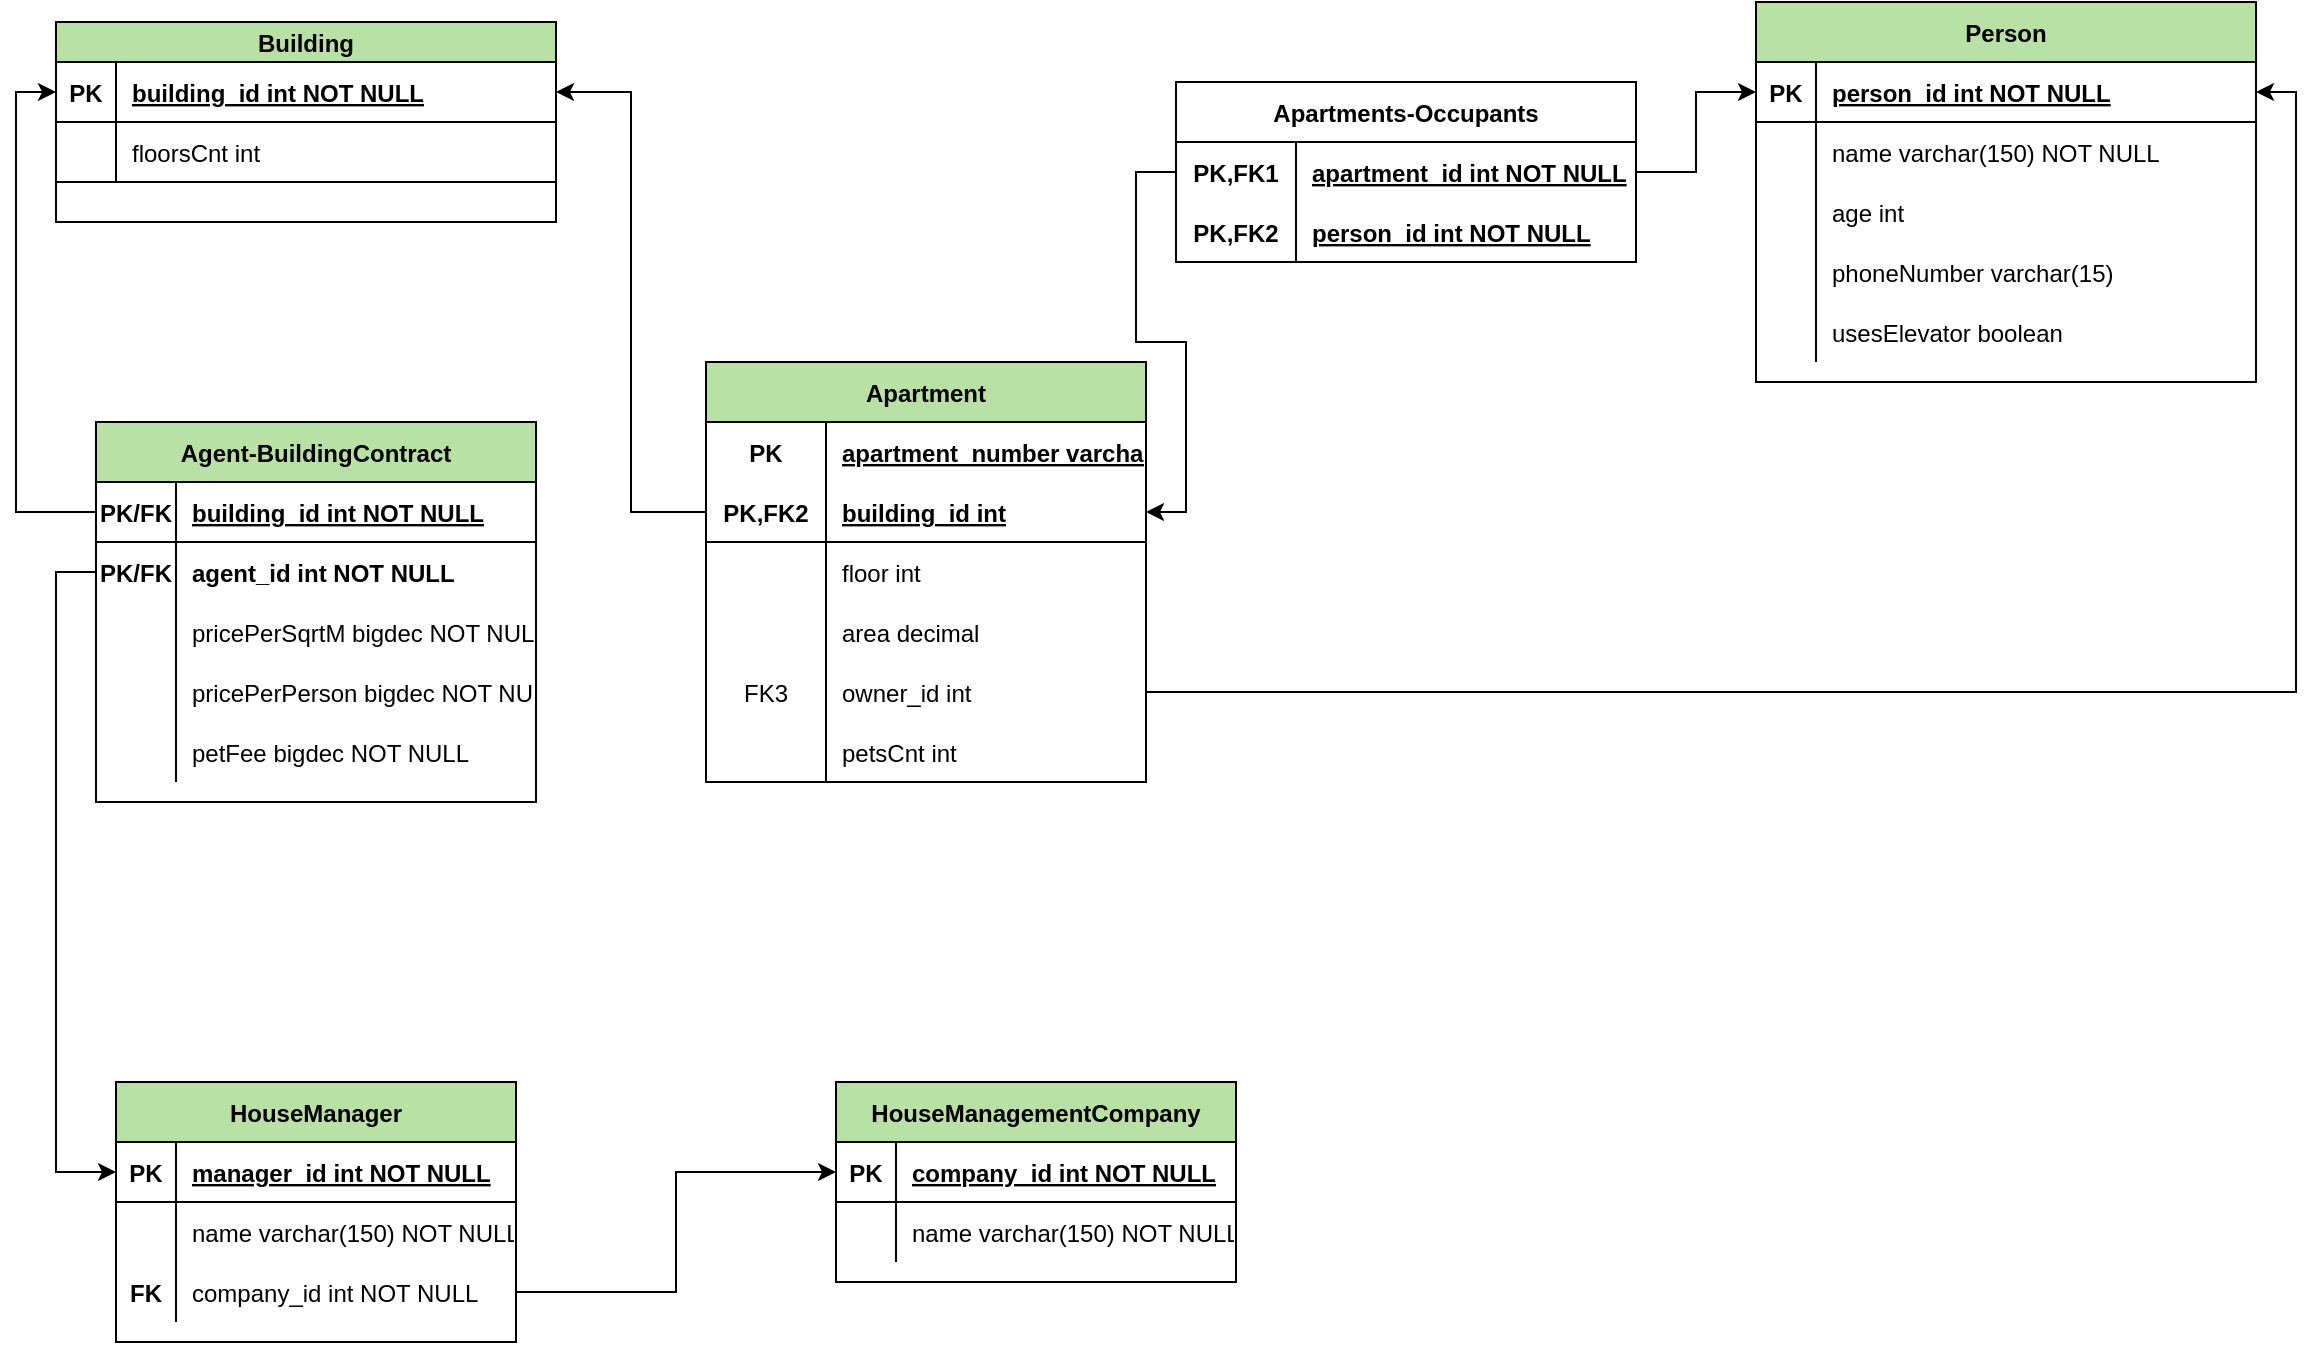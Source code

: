 <mxfile version="20.8.10" type="device"><diagram id="R2lEEEUBdFMjLlhIrx00" name="Page-1"><mxGraphModel dx="1720" dy="732" grid="1" gridSize="10" guides="1" tooltips="1" connect="1" arrows="1" fold="1" page="1" pageScale="1" pageWidth="850" pageHeight="1100" math="0" shadow="0" extFonts="Permanent Marker^https://fonts.googleapis.com/css?family=Permanent+Marker"><root><mxCell id="0"/><mxCell id="1" parent="0"/><mxCell id="C-vyLk0tnHw3VtMMgP7b-2" value="Person" style="shape=table;startSize=30;container=1;collapsible=1;childLayout=tableLayout;fixedRows=1;rowLines=0;fontStyle=1;align=center;resizeLast=1;fillColor=#B9E0A5;" parent="1" vertex="1"><mxGeometry x="950" y="30" width="250" height="190" as="geometry"/></mxCell><mxCell id="C-vyLk0tnHw3VtMMgP7b-3" value="" style="shape=partialRectangle;collapsible=0;dropTarget=0;pointerEvents=0;fillColor=none;points=[[0,0.5],[1,0.5]];portConstraint=eastwest;top=0;left=0;right=0;bottom=1;" parent="C-vyLk0tnHw3VtMMgP7b-2" vertex="1"><mxGeometry y="30" width="250" height="30" as="geometry"/></mxCell><mxCell id="C-vyLk0tnHw3VtMMgP7b-4" value="PK" style="shape=partialRectangle;overflow=hidden;connectable=0;fillColor=none;top=0;left=0;bottom=0;right=0;fontStyle=1;" parent="C-vyLk0tnHw3VtMMgP7b-3" vertex="1"><mxGeometry width="30" height="30" as="geometry"><mxRectangle width="30" height="30" as="alternateBounds"/></mxGeometry></mxCell><mxCell id="C-vyLk0tnHw3VtMMgP7b-5" value="person_id int NOT NULL " style="shape=partialRectangle;overflow=hidden;connectable=0;fillColor=none;top=0;left=0;bottom=0;right=0;align=left;spacingLeft=6;fontStyle=5;" parent="C-vyLk0tnHw3VtMMgP7b-3" vertex="1"><mxGeometry x="30" width="220" height="30" as="geometry"><mxRectangle width="220" height="30" as="alternateBounds"/></mxGeometry></mxCell><mxCell id="18AS3pqEnBrreB0X0TO9-52" style="shape=partialRectangle;collapsible=0;dropTarget=0;pointerEvents=0;fillColor=none;points=[[0,0.5],[1,0.5]];portConstraint=eastwest;top=0;left=0;right=0;bottom=0;" parent="C-vyLk0tnHw3VtMMgP7b-2" vertex="1"><mxGeometry y="60" width="250" height="30" as="geometry"/></mxCell><mxCell id="18AS3pqEnBrreB0X0TO9-53" style="shape=partialRectangle;overflow=hidden;connectable=0;fillColor=none;top=0;left=0;bottom=0;right=0;" parent="18AS3pqEnBrreB0X0TO9-52" vertex="1"><mxGeometry width="30" height="30" as="geometry"><mxRectangle width="30" height="30" as="alternateBounds"/></mxGeometry></mxCell><mxCell id="18AS3pqEnBrreB0X0TO9-54" value="name varchar(150) NOT NULL" style="shape=partialRectangle;overflow=hidden;connectable=0;fillColor=none;top=0;left=0;bottom=0;right=0;align=left;spacingLeft=6;" parent="18AS3pqEnBrreB0X0TO9-52" vertex="1"><mxGeometry x="30" width="220" height="30" as="geometry"><mxRectangle width="220" height="30" as="alternateBounds"/></mxGeometry></mxCell><mxCell id="C-vyLk0tnHw3VtMMgP7b-9" value="" style="shape=partialRectangle;collapsible=0;dropTarget=0;pointerEvents=0;fillColor=none;points=[[0,0.5],[1,0.5]];portConstraint=eastwest;top=0;left=0;right=0;bottom=0;" parent="C-vyLk0tnHw3VtMMgP7b-2" vertex="1"><mxGeometry y="90" width="250" height="30" as="geometry"/></mxCell><mxCell id="C-vyLk0tnHw3VtMMgP7b-10" value="" style="shape=partialRectangle;overflow=hidden;connectable=0;fillColor=none;top=0;left=0;bottom=0;right=0;" parent="C-vyLk0tnHw3VtMMgP7b-9" vertex="1"><mxGeometry width="30" height="30" as="geometry"><mxRectangle width="30" height="30" as="alternateBounds"/></mxGeometry></mxCell><mxCell id="C-vyLk0tnHw3VtMMgP7b-11" value="age int" style="shape=partialRectangle;overflow=hidden;connectable=0;fillColor=none;top=0;left=0;bottom=0;right=0;align=left;spacingLeft=6;" parent="C-vyLk0tnHw3VtMMgP7b-9" vertex="1"><mxGeometry x="30" width="220" height="30" as="geometry"><mxRectangle width="220" height="30" as="alternateBounds"/></mxGeometry></mxCell><mxCell id="18AS3pqEnBrreB0X0TO9-55" style="shape=partialRectangle;collapsible=0;dropTarget=0;pointerEvents=0;fillColor=none;points=[[0,0.5],[1,0.5]];portConstraint=eastwest;top=0;left=0;right=0;bottom=0;" parent="C-vyLk0tnHw3VtMMgP7b-2" vertex="1"><mxGeometry y="120" width="250" height="30" as="geometry"/></mxCell><mxCell id="18AS3pqEnBrreB0X0TO9-56" style="shape=partialRectangle;overflow=hidden;connectable=0;fillColor=none;top=0;left=0;bottom=0;right=0;" parent="18AS3pqEnBrreB0X0TO9-55" vertex="1"><mxGeometry width="30" height="30" as="geometry"><mxRectangle width="30" height="30" as="alternateBounds"/></mxGeometry></mxCell><mxCell id="18AS3pqEnBrreB0X0TO9-57" value="phoneNumber varchar(15)" style="shape=partialRectangle;overflow=hidden;connectable=0;fillColor=none;top=0;left=0;bottom=0;right=0;align=left;spacingLeft=6;" parent="18AS3pqEnBrreB0X0TO9-55" vertex="1"><mxGeometry x="30" width="220" height="30" as="geometry"><mxRectangle width="220" height="30" as="alternateBounds"/></mxGeometry></mxCell><mxCell id="jHgJz0mwjGg7kRW3lGbn-82" style="shape=partialRectangle;collapsible=0;dropTarget=0;pointerEvents=0;fillColor=none;points=[[0,0.5],[1,0.5]];portConstraint=eastwest;top=0;left=0;right=0;bottom=0;" parent="C-vyLk0tnHw3VtMMgP7b-2" vertex="1"><mxGeometry y="150" width="250" height="30" as="geometry"/></mxCell><mxCell id="jHgJz0mwjGg7kRW3lGbn-83" style="shape=partialRectangle;overflow=hidden;connectable=0;fillColor=none;top=0;left=0;bottom=0;right=0;" parent="jHgJz0mwjGg7kRW3lGbn-82" vertex="1"><mxGeometry width="30" height="30" as="geometry"><mxRectangle width="30" height="30" as="alternateBounds"/></mxGeometry></mxCell><mxCell id="jHgJz0mwjGg7kRW3lGbn-84" value="usesElevator boolean" style="shape=partialRectangle;overflow=hidden;connectable=0;fillColor=none;top=0;left=0;bottom=0;right=0;align=left;spacingLeft=6;" parent="jHgJz0mwjGg7kRW3lGbn-82" vertex="1"><mxGeometry x="30" width="220" height="30" as="geometry"><mxRectangle width="220" height="30" as="alternateBounds"/></mxGeometry></mxCell><mxCell id="18AS3pqEnBrreB0X0TO9-1" value="Building" style="shape=table;startSize=20;container=1;collapsible=1;childLayout=tableLayout;fixedRows=1;rowLines=0;fontStyle=1;align=center;resizeLast=1;fillColor=#B9E0A5;" parent="1" vertex="1"><mxGeometry x="100" y="40" width="250" height="100.0" as="geometry"/></mxCell><mxCell id="18AS3pqEnBrreB0X0TO9-2" value="" style="shape=partialRectangle;collapsible=0;dropTarget=0;pointerEvents=0;fillColor=none;points=[[0,0.5],[1,0.5]];portConstraint=eastwest;top=0;left=0;right=0;bottom=1;" parent="18AS3pqEnBrreB0X0TO9-1" vertex="1"><mxGeometry y="20" width="250" height="30" as="geometry"/></mxCell><mxCell id="18AS3pqEnBrreB0X0TO9-3" value="PK" style="shape=partialRectangle;overflow=hidden;connectable=0;fillColor=none;top=0;left=0;bottom=0;right=0;fontStyle=1;" parent="18AS3pqEnBrreB0X0TO9-2" vertex="1"><mxGeometry width="30" height="30" as="geometry"><mxRectangle width="30" height="30" as="alternateBounds"/></mxGeometry></mxCell><mxCell id="18AS3pqEnBrreB0X0TO9-4" value="building_id int NOT NULL " style="shape=partialRectangle;overflow=hidden;connectable=0;fillColor=none;top=0;left=0;bottom=0;right=0;align=left;spacingLeft=6;fontStyle=5;" parent="18AS3pqEnBrreB0X0TO9-2" vertex="1"><mxGeometry x="30" width="220" height="30" as="geometry"><mxRectangle width="220" height="30" as="alternateBounds"/></mxGeometry></mxCell><mxCell id="gT9yZT2GbfuL3alv00Ne-4" style="shape=partialRectangle;collapsible=0;dropTarget=0;pointerEvents=0;fillColor=none;points=[[0,0.5],[1,0.5]];portConstraint=eastwest;top=0;left=0;right=0;bottom=1;" parent="18AS3pqEnBrreB0X0TO9-1" vertex="1"><mxGeometry y="50" width="250" height="30" as="geometry"/></mxCell><mxCell id="gT9yZT2GbfuL3alv00Ne-5" style="shape=partialRectangle;overflow=hidden;connectable=0;fillColor=none;top=0;left=0;bottom=0;right=0;fontStyle=1;" parent="gT9yZT2GbfuL3alv00Ne-4" vertex="1"><mxGeometry width="30" height="30" as="geometry"><mxRectangle width="30" height="30" as="alternateBounds"/></mxGeometry></mxCell><mxCell id="gT9yZT2GbfuL3alv00Ne-6" value="floorsCnt int" style="shape=partialRectangle;overflow=hidden;connectable=0;fillColor=none;top=0;left=0;bottom=0;right=0;align=left;spacingLeft=6;fontStyle=0;" parent="gT9yZT2GbfuL3alv00Ne-4" vertex="1"><mxGeometry x="30" width="220" height="30" as="geometry"><mxRectangle width="220" height="30" as="alternateBounds"/></mxGeometry></mxCell><mxCell id="18AS3pqEnBrreB0X0TO9-8" value="HouseManager" style="shape=table;startSize=30;container=1;collapsible=1;childLayout=tableLayout;fixedRows=1;rowLines=0;fontStyle=1;align=center;resizeLast=1;fillColor=#B9E0A5;" parent="1" vertex="1"><mxGeometry x="130" y="570" width="200" height="130" as="geometry"/></mxCell><mxCell id="18AS3pqEnBrreB0X0TO9-9" value="" style="shape=partialRectangle;collapsible=0;dropTarget=0;pointerEvents=0;fillColor=none;points=[[0,0.5],[1,0.5]];portConstraint=eastwest;top=0;left=0;right=0;bottom=1;" parent="18AS3pqEnBrreB0X0TO9-8" vertex="1"><mxGeometry y="30" width="200" height="30" as="geometry"/></mxCell><mxCell id="18AS3pqEnBrreB0X0TO9-10" value="PK" style="shape=partialRectangle;overflow=hidden;connectable=0;fillColor=none;top=0;left=0;bottom=0;right=0;fontStyle=1;" parent="18AS3pqEnBrreB0X0TO9-9" vertex="1"><mxGeometry width="30" height="30" as="geometry"><mxRectangle width="30" height="30" as="alternateBounds"/></mxGeometry></mxCell><mxCell id="18AS3pqEnBrreB0X0TO9-11" value="manager_id int NOT NULL " style="shape=partialRectangle;overflow=hidden;connectable=0;fillColor=none;top=0;left=0;bottom=0;right=0;align=left;spacingLeft=6;fontStyle=5;" parent="18AS3pqEnBrreB0X0TO9-9" vertex="1"><mxGeometry x="30" width="170" height="30" as="geometry"><mxRectangle width="170" height="30" as="alternateBounds"/></mxGeometry></mxCell><mxCell id="18AS3pqEnBrreB0X0TO9-12" value="" style="shape=partialRectangle;collapsible=0;dropTarget=0;pointerEvents=0;fillColor=none;points=[[0,0.5],[1,0.5]];portConstraint=eastwest;top=0;left=0;right=0;bottom=0;" parent="18AS3pqEnBrreB0X0TO9-8" vertex="1"><mxGeometry y="60" width="200" height="30" as="geometry"/></mxCell><mxCell id="18AS3pqEnBrreB0X0TO9-13" value="" style="shape=partialRectangle;overflow=hidden;connectable=0;fillColor=none;top=0;left=0;bottom=0;right=0;" parent="18AS3pqEnBrreB0X0TO9-12" vertex="1"><mxGeometry width="30" height="30" as="geometry"><mxRectangle width="30" height="30" as="alternateBounds"/></mxGeometry></mxCell><mxCell id="18AS3pqEnBrreB0X0TO9-14" value="name varchar(150) NOT NULL" style="shape=partialRectangle;overflow=hidden;connectable=0;fillColor=none;top=0;left=0;bottom=0;right=0;align=left;spacingLeft=6;" parent="18AS3pqEnBrreB0X0TO9-12" vertex="1"><mxGeometry x="30" width="170" height="30" as="geometry"><mxRectangle width="170" height="30" as="alternateBounds"/></mxGeometry></mxCell><mxCell id="SCuInz-Kchk-e24KyOe2-2" style="shape=partialRectangle;collapsible=0;dropTarget=0;pointerEvents=0;fillColor=none;points=[[0,0.5],[1,0.5]];portConstraint=eastwest;top=0;left=0;right=0;bottom=0;" parent="18AS3pqEnBrreB0X0TO9-8" vertex="1"><mxGeometry y="90" width="200" height="30" as="geometry"/></mxCell><mxCell id="SCuInz-Kchk-e24KyOe2-3" value="FK" style="shape=partialRectangle;overflow=hidden;connectable=0;fillColor=none;top=0;left=0;bottom=0;right=0;fontStyle=1" parent="SCuInz-Kchk-e24KyOe2-2" vertex="1"><mxGeometry width="30" height="30" as="geometry"><mxRectangle width="30" height="30" as="alternateBounds"/></mxGeometry></mxCell><mxCell id="SCuInz-Kchk-e24KyOe2-4" value="company_id int NOT NULL" style="shape=partialRectangle;overflow=hidden;connectable=0;fillColor=none;top=0;left=0;bottom=0;right=0;align=left;spacingLeft=6;" parent="SCuInz-Kchk-e24KyOe2-2" vertex="1"><mxGeometry x="30" width="170" height="30" as="geometry"><mxRectangle width="170" height="30" as="alternateBounds"/></mxGeometry></mxCell><mxCell id="18AS3pqEnBrreB0X0TO9-15" value="HouseManagementCompany" style="shape=table;startSize=30;container=1;collapsible=1;childLayout=tableLayout;fixedRows=1;rowLines=0;fontStyle=1;align=center;resizeLast=1;fillColor=#B9E0A5;" parent="1" vertex="1"><mxGeometry x="490" y="570" width="200" height="100" as="geometry"/></mxCell><mxCell id="18AS3pqEnBrreB0X0TO9-16" value="" style="shape=partialRectangle;collapsible=0;dropTarget=0;pointerEvents=0;fillColor=none;points=[[0,0.5],[1,0.5]];portConstraint=eastwest;top=0;left=0;right=0;bottom=1;" parent="18AS3pqEnBrreB0X0TO9-15" vertex="1"><mxGeometry y="30" width="200" height="30" as="geometry"/></mxCell><mxCell id="18AS3pqEnBrreB0X0TO9-17" value="PK" style="shape=partialRectangle;overflow=hidden;connectable=0;fillColor=none;top=0;left=0;bottom=0;right=0;fontStyle=1;" parent="18AS3pqEnBrreB0X0TO9-16" vertex="1"><mxGeometry width="30" height="30" as="geometry"><mxRectangle width="30" height="30" as="alternateBounds"/></mxGeometry></mxCell><mxCell id="18AS3pqEnBrreB0X0TO9-18" value="company_id int NOT NULL " style="shape=partialRectangle;overflow=hidden;connectable=0;fillColor=none;top=0;left=0;bottom=0;right=0;align=left;spacingLeft=6;fontStyle=5;" parent="18AS3pqEnBrreB0X0TO9-16" vertex="1"><mxGeometry x="30" width="170" height="30" as="geometry"><mxRectangle width="170" height="30" as="alternateBounds"/></mxGeometry></mxCell><mxCell id="18AS3pqEnBrreB0X0TO9-19" value="" style="shape=partialRectangle;collapsible=0;dropTarget=0;pointerEvents=0;fillColor=none;points=[[0,0.5],[1,0.5]];portConstraint=eastwest;top=0;left=0;right=0;bottom=0;" parent="18AS3pqEnBrreB0X0TO9-15" vertex="1"><mxGeometry y="60" width="200" height="30" as="geometry"/></mxCell><mxCell id="18AS3pqEnBrreB0X0TO9-20" value="" style="shape=partialRectangle;overflow=hidden;connectable=0;fillColor=none;top=0;left=0;bottom=0;right=0;" parent="18AS3pqEnBrreB0X0TO9-19" vertex="1"><mxGeometry width="30" height="30" as="geometry"><mxRectangle width="30" height="30" as="alternateBounds"/></mxGeometry></mxCell><mxCell id="18AS3pqEnBrreB0X0TO9-21" value="name varchar(150) NOT NULL" style="shape=partialRectangle;overflow=hidden;connectable=0;fillColor=none;top=0;left=0;bottom=0;right=0;align=left;spacingLeft=6;" parent="18AS3pqEnBrreB0X0TO9-19" vertex="1"><mxGeometry x="30" width="170" height="30" as="geometry"><mxRectangle width="170" height="30" as="alternateBounds"/></mxGeometry></mxCell><mxCell id="18AS3pqEnBrreB0X0TO9-34" value="Agent-BuildingContract" style="shape=table;startSize=30;container=1;collapsible=1;childLayout=tableLayout;fixedRows=1;rowLines=0;fontStyle=1;align=center;resizeLast=1;fillColor=#B9E0A5;" parent="1" vertex="1"><mxGeometry x="120" y="240" width="220" height="190" as="geometry"/></mxCell><mxCell id="18AS3pqEnBrreB0X0TO9-35" value="" style="shape=partialRectangle;collapsible=0;dropTarget=0;pointerEvents=0;fillColor=none;points=[[0,0.5],[1,0.5]];portConstraint=eastwest;top=0;left=0;right=0;bottom=1;" parent="18AS3pqEnBrreB0X0TO9-34" vertex="1"><mxGeometry y="30" width="220" height="30" as="geometry"/></mxCell><mxCell id="18AS3pqEnBrreB0X0TO9-36" value="PK/FK" style="shape=partialRectangle;overflow=hidden;connectable=0;fillColor=none;top=0;left=0;bottom=0;right=0;fontStyle=1;" parent="18AS3pqEnBrreB0X0TO9-35" vertex="1"><mxGeometry width="40" height="30" as="geometry"><mxRectangle width="40" height="30" as="alternateBounds"/></mxGeometry></mxCell><mxCell id="18AS3pqEnBrreB0X0TO9-37" value="building_id int NOT NULL " style="shape=partialRectangle;overflow=hidden;connectable=0;fillColor=none;top=0;left=0;bottom=0;right=0;align=left;spacingLeft=6;fontStyle=5;" parent="18AS3pqEnBrreB0X0TO9-35" vertex="1"><mxGeometry x="40" width="180" height="30" as="geometry"><mxRectangle width="180" height="30" as="alternateBounds"/></mxGeometry></mxCell><mxCell id="18AS3pqEnBrreB0X0TO9-38" value="" style="shape=partialRectangle;collapsible=0;dropTarget=0;pointerEvents=0;fillColor=none;points=[[0,0.5],[1,0.5]];portConstraint=eastwest;top=0;left=0;right=0;bottom=0;" parent="18AS3pqEnBrreB0X0TO9-34" vertex="1"><mxGeometry y="60" width="220" height="30" as="geometry"/></mxCell><mxCell id="18AS3pqEnBrreB0X0TO9-39" value="PK/FK" style="shape=partialRectangle;overflow=hidden;connectable=0;fillColor=none;top=0;left=0;bottom=0;right=0;fontStyle=1" parent="18AS3pqEnBrreB0X0TO9-38" vertex="1"><mxGeometry width="40" height="30" as="geometry"><mxRectangle width="40" height="30" as="alternateBounds"/></mxGeometry></mxCell><mxCell id="18AS3pqEnBrreB0X0TO9-40" value="agent_id int NOT NULL" style="shape=partialRectangle;overflow=hidden;connectable=0;fillColor=none;top=0;left=0;bottom=0;right=0;align=left;spacingLeft=6;fontStyle=1" parent="18AS3pqEnBrreB0X0TO9-38" vertex="1"><mxGeometry x="40" width="180" height="30" as="geometry"><mxRectangle width="180" height="30" as="alternateBounds"/></mxGeometry></mxCell><mxCell id="18AS3pqEnBrreB0X0TO9-41" style="shape=partialRectangle;collapsible=0;dropTarget=0;pointerEvents=0;fillColor=none;points=[[0,0.5],[1,0.5]];portConstraint=eastwest;top=0;left=0;right=0;bottom=0;" parent="18AS3pqEnBrreB0X0TO9-34" vertex="1"><mxGeometry y="90" width="220" height="30" as="geometry"/></mxCell><mxCell id="18AS3pqEnBrreB0X0TO9-42" style="shape=partialRectangle;overflow=hidden;connectable=0;fillColor=none;top=0;left=0;bottom=0;right=0;fontStyle=1" parent="18AS3pqEnBrreB0X0TO9-41" vertex="1"><mxGeometry width="40" height="30" as="geometry"><mxRectangle width="40" height="30" as="alternateBounds"/></mxGeometry></mxCell><mxCell id="18AS3pqEnBrreB0X0TO9-43" value="pricePerSqrtM bigdec NOT NULL" style="shape=partialRectangle;overflow=hidden;connectable=0;fillColor=none;top=0;left=0;bottom=0;right=0;align=left;spacingLeft=6;fontStyle=0" parent="18AS3pqEnBrreB0X0TO9-41" vertex="1"><mxGeometry x="40" width="180" height="30" as="geometry"><mxRectangle width="180" height="30" as="alternateBounds"/></mxGeometry></mxCell><mxCell id="18AS3pqEnBrreB0X0TO9-47" style="shape=partialRectangle;collapsible=0;dropTarget=0;pointerEvents=0;fillColor=none;points=[[0,0.5],[1,0.5]];portConstraint=eastwest;top=0;left=0;right=0;bottom=0;" parent="18AS3pqEnBrreB0X0TO9-34" vertex="1"><mxGeometry y="120" width="220" height="30" as="geometry"/></mxCell><mxCell id="18AS3pqEnBrreB0X0TO9-48" style="shape=partialRectangle;overflow=hidden;connectable=0;fillColor=none;top=0;left=0;bottom=0;right=0;fontStyle=1" parent="18AS3pqEnBrreB0X0TO9-47" vertex="1"><mxGeometry width="40" height="30" as="geometry"><mxRectangle width="40" height="30" as="alternateBounds"/></mxGeometry></mxCell><mxCell id="18AS3pqEnBrreB0X0TO9-49" value="pricePerPerson bigdec NOT NULL" style="shape=partialRectangle;overflow=hidden;connectable=0;fillColor=none;top=0;left=0;bottom=0;right=0;align=left;spacingLeft=6;fontStyle=0" parent="18AS3pqEnBrreB0X0TO9-47" vertex="1"><mxGeometry x="40" width="180" height="30" as="geometry"><mxRectangle width="180" height="30" as="alternateBounds"/></mxGeometry></mxCell><mxCell id="18AS3pqEnBrreB0X0TO9-44" style="shape=partialRectangle;collapsible=0;dropTarget=0;pointerEvents=0;fillColor=none;points=[[0,0.5],[1,0.5]];portConstraint=eastwest;top=0;left=0;right=0;bottom=0;" parent="18AS3pqEnBrreB0X0TO9-34" vertex="1"><mxGeometry y="150" width="220" height="30" as="geometry"/></mxCell><mxCell id="18AS3pqEnBrreB0X0TO9-45" style="shape=partialRectangle;overflow=hidden;connectable=0;fillColor=none;top=0;left=0;bottom=0;right=0;fontStyle=1" parent="18AS3pqEnBrreB0X0TO9-44" vertex="1"><mxGeometry width="40" height="30" as="geometry"><mxRectangle width="40" height="30" as="alternateBounds"/></mxGeometry></mxCell><mxCell id="18AS3pqEnBrreB0X0TO9-46" value="petFee bigdec NOT NULL" style="shape=partialRectangle;overflow=hidden;connectable=0;fillColor=none;top=0;left=0;bottom=0;right=0;align=left;spacingLeft=6;fontStyle=0" parent="18AS3pqEnBrreB0X0TO9-44" vertex="1"><mxGeometry x="40" width="180" height="30" as="geometry"><mxRectangle width="180" height="30" as="alternateBounds"/></mxGeometry></mxCell><mxCell id="18AS3pqEnBrreB0X0TO9-50" style="edgeStyle=orthogonalEdgeStyle;rounded=0;orthogonalLoop=1;jettySize=auto;html=1;entryX=0;entryY=0.5;entryDx=0;entryDy=0;" parent="1" source="18AS3pqEnBrreB0X0TO9-35" target="18AS3pqEnBrreB0X0TO9-2" edge="1"><mxGeometry relative="1" as="geometry"/></mxCell><mxCell id="18AS3pqEnBrreB0X0TO9-51" style="edgeStyle=orthogonalEdgeStyle;rounded=0;orthogonalLoop=1;jettySize=auto;html=1;entryX=0;entryY=0.5;entryDx=0;entryDy=0;" parent="1" source="18AS3pqEnBrreB0X0TO9-38" target="18AS3pqEnBrreB0X0TO9-9" edge="1"><mxGeometry relative="1" as="geometry"/></mxCell><mxCell id="jHgJz0mwjGg7kRW3lGbn-59" value="Apartments-Occupants" style="shape=table;startSize=30;container=1;collapsible=1;childLayout=tableLayout;fixedRows=1;rowLines=0;fontStyle=1;align=center;resizeLast=1;" parent="1" vertex="1"><mxGeometry x="660" y="70" width="230" height="90" as="geometry"/></mxCell><mxCell id="jHgJz0mwjGg7kRW3lGbn-60" value="" style="shape=tableRow;horizontal=0;startSize=0;swimlaneHead=0;swimlaneBody=0;fillColor=none;collapsible=0;dropTarget=0;points=[[0,0.5],[1,0.5]];portConstraint=eastwest;top=0;left=0;right=0;bottom=0;" parent="jHgJz0mwjGg7kRW3lGbn-59" vertex="1"><mxGeometry y="30" width="230" height="30" as="geometry"/></mxCell><mxCell id="jHgJz0mwjGg7kRW3lGbn-61" value="PK,FK1" style="shape=partialRectangle;connectable=0;fillColor=none;top=0;left=0;bottom=0;right=0;fontStyle=1;overflow=hidden;" parent="jHgJz0mwjGg7kRW3lGbn-60" vertex="1"><mxGeometry width="60" height="30" as="geometry"><mxRectangle width="60" height="30" as="alternateBounds"/></mxGeometry></mxCell><mxCell id="jHgJz0mwjGg7kRW3lGbn-62" value="apartment_id int NOT NULL" style="shape=partialRectangle;connectable=0;fillColor=none;top=0;left=0;bottom=0;right=0;align=left;spacingLeft=6;fontStyle=5;overflow=hidden;" parent="jHgJz0mwjGg7kRW3lGbn-60" vertex="1"><mxGeometry x="60" width="170" height="30" as="geometry"><mxRectangle width="170" height="30" as="alternateBounds"/></mxGeometry></mxCell><mxCell id="jHgJz0mwjGg7kRW3lGbn-63" value="" style="shape=tableRow;horizontal=0;startSize=0;swimlaneHead=0;swimlaneBody=0;fillColor=none;collapsible=0;dropTarget=0;points=[[0,0.5],[1,0.5]];portConstraint=eastwest;top=0;left=0;right=0;bottom=1;" parent="jHgJz0mwjGg7kRW3lGbn-59" vertex="1"><mxGeometry y="60" width="230" height="30" as="geometry"/></mxCell><mxCell id="jHgJz0mwjGg7kRW3lGbn-64" value="PK,FK2" style="shape=partialRectangle;connectable=0;fillColor=none;top=0;left=0;bottom=0;right=0;fontStyle=1;overflow=hidden;" parent="jHgJz0mwjGg7kRW3lGbn-63" vertex="1"><mxGeometry width="60" height="30" as="geometry"><mxRectangle width="60" height="30" as="alternateBounds"/></mxGeometry></mxCell><mxCell id="jHgJz0mwjGg7kRW3lGbn-65" value="person_id int NOT NULL" style="shape=partialRectangle;connectable=0;fillColor=none;top=0;left=0;bottom=0;right=0;align=left;spacingLeft=6;fontStyle=5;overflow=hidden;" parent="jHgJz0mwjGg7kRW3lGbn-63" vertex="1"><mxGeometry x="60" width="170" height="30" as="geometry"><mxRectangle width="170" height="30" as="alternateBounds"/></mxGeometry></mxCell><mxCell id="jHgJz0mwjGg7kRW3lGbn-93" style="edgeStyle=orthogonalEdgeStyle;rounded=0;orthogonalLoop=1;jettySize=auto;html=1;" parent="1" source="jHgJz0mwjGg7kRW3lGbn-60" target="C-vyLk0tnHw3VtMMgP7b-3" edge="1"><mxGeometry relative="1" as="geometry"/></mxCell><mxCell id="SCuInz-Kchk-e24KyOe2-5" style="edgeStyle=orthogonalEdgeStyle;rounded=0;orthogonalLoop=1;jettySize=auto;html=1;entryX=0;entryY=0.5;entryDx=0;entryDy=0;" parent="1" source="SCuInz-Kchk-e24KyOe2-2" target="18AS3pqEnBrreB0X0TO9-16" edge="1"><mxGeometry relative="1" as="geometry"/></mxCell><mxCell id="oA6htfYG9WOE4wNUoMNq-1" value="Apartment" style="shape=table;startSize=30;container=1;collapsible=1;childLayout=tableLayout;fixedRows=1;rowLines=0;fontStyle=1;align=center;resizeLast=1;fillColor=#B9E0A5;" vertex="1" parent="1"><mxGeometry x="425" y="210" width="220" height="210" as="geometry"/></mxCell><mxCell id="oA6htfYG9WOE4wNUoMNq-2" value="" style="shape=tableRow;horizontal=0;startSize=0;swimlaneHead=0;swimlaneBody=0;fillColor=none;collapsible=0;dropTarget=0;points=[[0,0.5],[1,0.5]];portConstraint=eastwest;top=0;left=0;right=0;bottom=0;" vertex="1" parent="oA6htfYG9WOE4wNUoMNq-1"><mxGeometry y="30" width="220" height="30" as="geometry"/></mxCell><mxCell id="oA6htfYG9WOE4wNUoMNq-3" value="PK" style="shape=partialRectangle;connectable=0;fillColor=none;top=0;left=0;bottom=0;right=0;fontStyle=1;overflow=hidden;" vertex="1" parent="oA6htfYG9WOE4wNUoMNq-2"><mxGeometry width="60" height="30" as="geometry"><mxRectangle width="60" height="30" as="alternateBounds"/></mxGeometry></mxCell><mxCell id="oA6htfYG9WOE4wNUoMNq-4" value="apartment_number varchar" style="shape=partialRectangle;connectable=0;fillColor=none;top=0;left=0;bottom=0;right=0;align=left;spacingLeft=6;fontStyle=5;overflow=hidden;" vertex="1" parent="oA6htfYG9WOE4wNUoMNq-2"><mxGeometry x="60" width="160" height="30" as="geometry"><mxRectangle width="160" height="30" as="alternateBounds"/></mxGeometry></mxCell><mxCell id="oA6htfYG9WOE4wNUoMNq-5" value="" style="shape=tableRow;horizontal=0;startSize=0;swimlaneHead=0;swimlaneBody=0;fillColor=none;collapsible=0;dropTarget=0;points=[[0,0.5],[1,0.5]];portConstraint=eastwest;top=0;left=0;right=0;bottom=1;" vertex="1" parent="oA6htfYG9WOE4wNUoMNq-1"><mxGeometry y="60" width="220" height="30" as="geometry"/></mxCell><mxCell id="oA6htfYG9WOE4wNUoMNq-6" value="PK,FK2" style="shape=partialRectangle;connectable=0;fillColor=none;top=0;left=0;bottom=0;right=0;fontStyle=1;overflow=hidden;" vertex="1" parent="oA6htfYG9WOE4wNUoMNq-5"><mxGeometry width="60" height="30" as="geometry"><mxRectangle width="60" height="30" as="alternateBounds"/></mxGeometry></mxCell><mxCell id="oA6htfYG9WOE4wNUoMNq-7" value="building_id int" style="shape=partialRectangle;connectable=0;fillColor=none;top=0;left=0;bottom=0;right=0;align=left;spacingLeft=6;fontStyle=5;overflow=hidden;" vertex="1" parent="oA6htfYG9WOE4wNUoMNq-5"><mxGeometry x="60" width="160" height="30" as="geometry"><mxRectangle width="160" height="30" as="alternateBounds"/></mxGeometry></mxCell><mxCell id="oA6htfYG9WOE4wNUoMNq-8" value="" style="shape=tableRow;horizontal=0;startSize=0;swimlaneHead=0;swimlaneBody=0;fillColor=none;collapsible=0;dropTarget=0;points=[[0,0.5],[1,0.5]];portConstraint=eastwest;top=0;left=0;right=0;bottom=0;" vertex="1" parent="oA6htfYG9WOE4wNUoMNq-1"><mxGeometry y="90" width="220" height="30" as="geometry"/></mxCell><mxCell id="oA6htfYG9WOE4wNUoMNq-9" value="" style="shape=partialRectangle;connectable=0;fillColor=none;top=0;left=0;bottom=0;right=0;editable=1;overflow=hidden;" vertex="1" parent="oA6htfYG9WOE4wNUoMNq-8"><mxGeometry width="60" height="30" as="geometry"><mxRectangle width="60" height="30" as="alternateBounds"/></mxGeometry></mxCell><mxCell id="oA6htfYG9WOE4wNUoMNq-10" value="floor int" style="shape=partialRectangle;connectable=0;fillColor=none;top=0;left=0;bottom=0;right=0;align=left;spacingLeft=6;overflow=hidden;" vertex="1" parent="oA6htfYG9WOE4wNUoMNq-8"><mxGeometry x="60" width="160" height="30" as="geometry"><mxRectangle width="160" height="30" as="alternateBounds"/></mxGeometry></mxCell><mxCell id="oA6htfYG9WOE4wNUoMNq-11" value="" style="shape=tableRow;horizontal=0;startSize=0;swimlaneHead=0;swimlaneBody=0;fillColor=none;collapsible=0;dropTarget=0;points=[[0,0.5],[1,0.5]];portConstraint=eastwest;top=0;left=0;right=0;bottom=0;" vertex="1" parent="oA6htfYG9WOE4wNUoMNq-1"><mxGeometry y="120" width="220" height="30" as="geometry"/></mxCell><mxCell id="oA6htfYG9WOE4wNUoMNq-12" value="" style="shape=partialRectangle;connectable=0;fillColor=none;top=0;left=0;bottom=0;right=0;editable=1;overflow=hidden;" vertex="1" parent="oA6htfYG9WOE4wNUoMNq-11"><mxGeometry width="60" height="30" as="geometry"><mxRectangle width="60" height="30" as="alternateBounds"/></mxGeometry></mxCell><mxCell id="oA6htfYG9WOE4wNUoMNq-13" value="area decimal" style="shape=partialRectangle;connectable=0;fillColor=none;top=0;left=0;bottom=0;right=0;align=left;spacingLeft=6;overflow=hidden;" vertex="1" parent="oA6htfYG9WOE4wNUoMNq-11"><mxGeometry x="60" width="160" height="30" as="geometry"><mxRectangle width="160" height="30" as="alternateBounds"/></mxGeometry></mxCell><mxCell id="oA6htfYG9WOE4wNUoMNq-17" style="shape=tableRow;horizontal=0;startSize=0;swimlaneHead=0;swimlaneBody=0;fillColor=none;collapsible=0;dropTarget=0;points=[[0,0.5],[1,0.5]];portConstraint=eastwest;top=0;left=0;right=0;bottom=0;" vertex="1" parent="oA6htfYG9WOE4wNUoMNq-1"><mxGeometry y="150" width="220" height="30" as="geometry"/></mxCell><mxCell id="oA6htfYG9WOE4wNUoMNq-18" value="FK3" style="shape=partialRectangle;connectable=0;fillColor=none;top=0;left=0;bottom=0;right=0;editable=1;overflow=hidden;" vertex="1" parent="oA6htfYG9WOE4wNUoMNq-17"><mxGeometry width="60" height="30" as="geometry"><mxRectangle width="60" height="30" as="alternateBounds"/></mxGeometry></mxCell><mxCell id="oA6htfYG9WOE4wNUoMNq-19" value="owner_id int" style="shape=partialRectangle;connectable=0;fillColor=none;top=0;left=0;bottom=0;right=0;align=left;spacingLeft=6;overflow=hidden;" vertex="1" parent="oA6htfYG9WOE4wNUoMNq-17"><mxGeometry x="60" width="160" height="30" as="geometry"><mxRectangle width="160" height="30" as="alternateBounds"/></mxGeometry></mxCell><mxCell id="oA6htfYG9WOE4wNUoMNq-14" style="shape=tableRow;horizontal=0;startSize=0;swimlaneHead=0;swimlaneBody=0;fillColor=none;collapsible=0;dropTarget=0;points=[[0,0.5],[1,0.5]];portConstraint=eastwest;top=0;left=0;right=0;bottom=0;" vertex="1" parent="oA6htfYG9WOE4wNUoMNq-1"><mxGeometry y="180" width="220" height="30" as="geometry"/></mxCell><mxCell id="oA6htfYG9WOE4wNUoMNq-15" style="shape=partialRectangle;connectable=0;fillColor=none;top=0;left=0;bottom=0;right=0;editable=1;overflow=hidden;" vertex="1" parent="oA6htfYG9WOE4wNUoMNq-14"><mxGeometry width="60" height="30" as="geometry"><mxRectangle width="60" height="30" as="alternateBounds"/></mxGeometry></mxCell><mxCell id="oA6htfYG9WOE4wNUoMNq-16" value="petsCnt int" style="shape=partialRectangle;connectable=0;fillColor=none;top=0;left=0;bottom=0;right=0;align=left;spacingLeft=6;overflow=hidden;" vertex="1" parent="oA6htfYG9WOE4wNUoMNq-14"><mxGeometry x="60" width="160" height="30" as="geometry"><mxRectangle width="160" height="30" as="alternateBounds"/></mxGeometry></mxCell><mxCell id="oA6htfYG9WOE4wNUoMNq-23" style="edgeStyle=orthogonalEdgeStyle;rounded=0;orthogonalLoop=1;jettySize=auto;html=1;entryX=1;entryY=0.5;entryDx=0;entryDy=0;" edge="1" parent="1" source="oA6htfYG9WOE4wNUoMNq-5" target="18AS3pqEnBrreB0X0TO9-2"><mxGeometry relative="1" as="geometry"/></mxCell><mxCell id="oA6htfYG9WOE4wNUoMNq-24" style="edgeStyle=orthogonalEdgeStyle;rounded=0;orthogonalLoop=1;jettySize=auto;html=1;entryX=1;entryY=0.5;entryDx=0;entryDy=0;" edge="1" parent="1" source="oA6htfYG9WOE4wNUoMNq-17" target="C-vyLk0tnHw3VtMMgP7b-3"><mxGeometry relative="1" as="geometry"/></mxCell><mxCell id="oA6htfYG9WOE4wNUoMNq-25" style="edgeStyle=orthogonalEdgeStyle;rounded=0;orthogonalLoop=1;jettySize=auto;html=1;entryX=1;entryY=0.5;entryDx=0;entryDy=0;" edge="1" parent="1" source="jHgJz0mwjGg7kRW3lGbn-60" target="oA6htfYG9WOE4wNUoMNq-5"><mxGeometry relative="1" as="geometry"/></mxCell></root></mxGraphModel></diagram></mxfile>